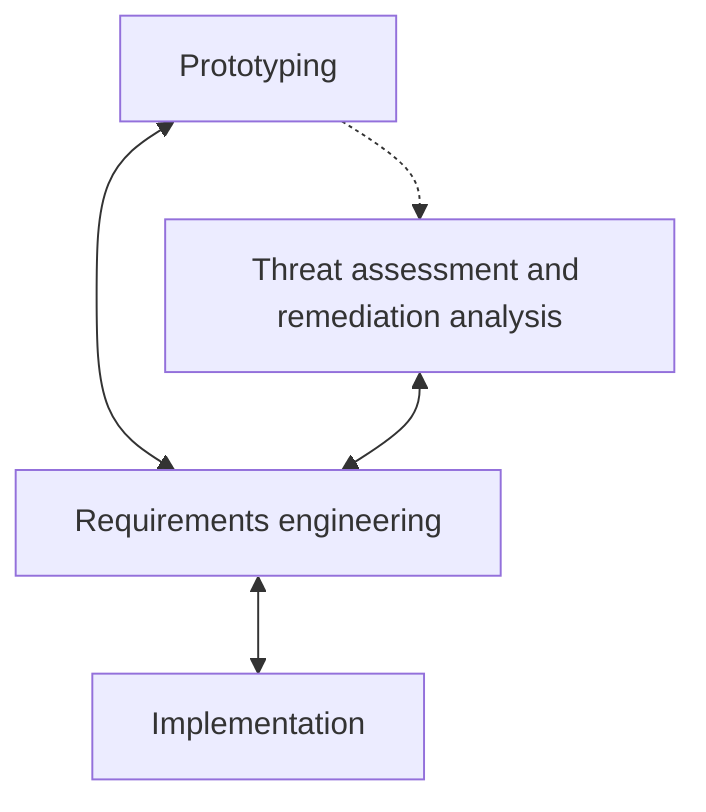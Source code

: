 flowchart TD
  prototype[Prototyping]
  requirements[Requirements engineering]
  tara[Threat assessment and remediation analysis]
  implementation[Implementation]
  
  prototype <--> requirements
  prototype .-> tara
  tara <--> requirements
  requirements <--> implementation